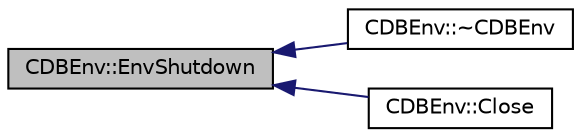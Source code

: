 digraph "CDBEnv::EnvShutdown"
{
  edge [fontname="Helvetica",fontsize="10",labelfontname="Helvetica",labelfontsize="10"];
  node [fontname="Helvetica",fontsize="10",shape=record];
  rankdir="LR";
  Node42 [label="CDBEnv::EnvShutdown",height=0.2,width=0.4,color="black", fillcolor="grey75", style="filled", fontcolor="black"];
  Node42 -> Node43 [dir="back",color="midnightblue",fontsize="10",style="solid",fontname="Helvetica"];
  Node43 [label="CDBEnv::~CDBEnv",height=0.2,width=0.4,color="black", fillcolor="white", style="filled",URL="$class_c_d_b_env.html#a217f5a20e4fc0790e495f9fa78ee8708"];
  Node42 -> Node44 [dir="back",color="midnightblue",fontsize="10",style="solid",fontname="Helvetica"];
  Node44 [label="CDBEnv::Close",height=0.2,width=0.4,color="black", fillcolor="white", style="filled",URL="$class_c_d_b_env.html#a0bf3b64c05bf0d7f0a7dbaa9a072c0bc"];
}

